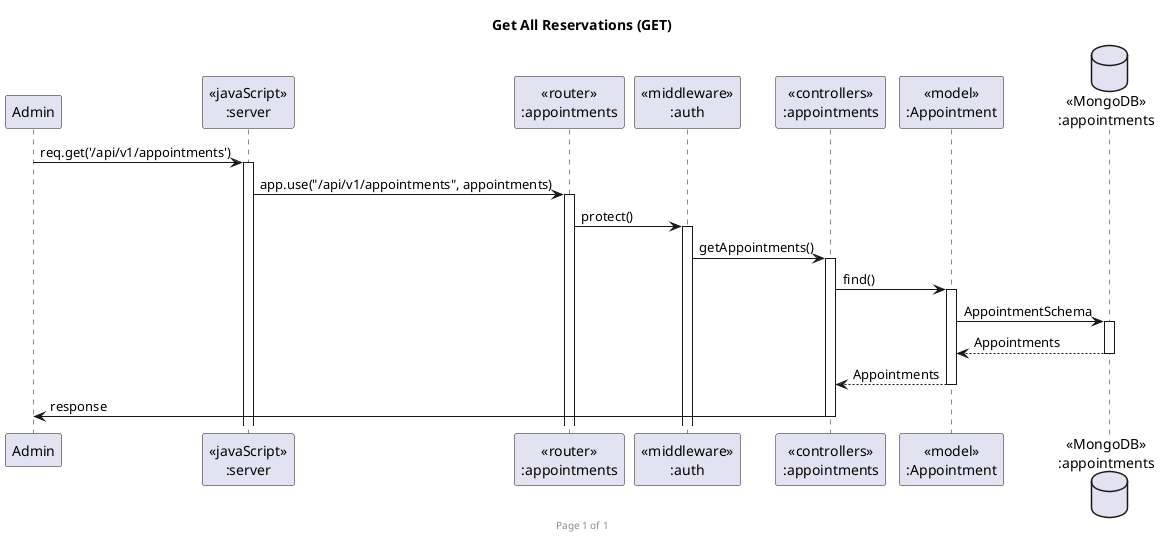 @startuml Get All Reservations (GET)

footer Page %page% of %lastpage%
title "Get All Reservations (GET)"

participant "Admin" as client
participant "<<javaScript>>\n:server" as server
participant "<<router>>\n:appointments" as routerAppointments
participant "<<middleware>>\n:auth" as middlewareAuth
participant "<<controllers>>\n:appointments" as controllerAppointments
participant "<<model>>\n:Appointment" as modelAppointment
database "<<MongoDB>>\n:appointments" as AppointmentDatabase

client->server ++:req.get('/api/v1/appointments')
server->routerAppointments ++:app.use("/api/v1/appointments", appointments)
routerAppointments -> middlewareAuth ++: protect()
middlewareAuth -> controllerAppointments ++:getAppointments()
controllerAppointments->modelAppointment ++:find()
modelAppointment ->AppointmentDatabase ++: AppointmentSchema
AppointmentDatabase --> modelAppointment --: Appointments
controllerAppointments <-- modelAppointment --:Appointments
controllerAppointments->client --:response

@enduml

